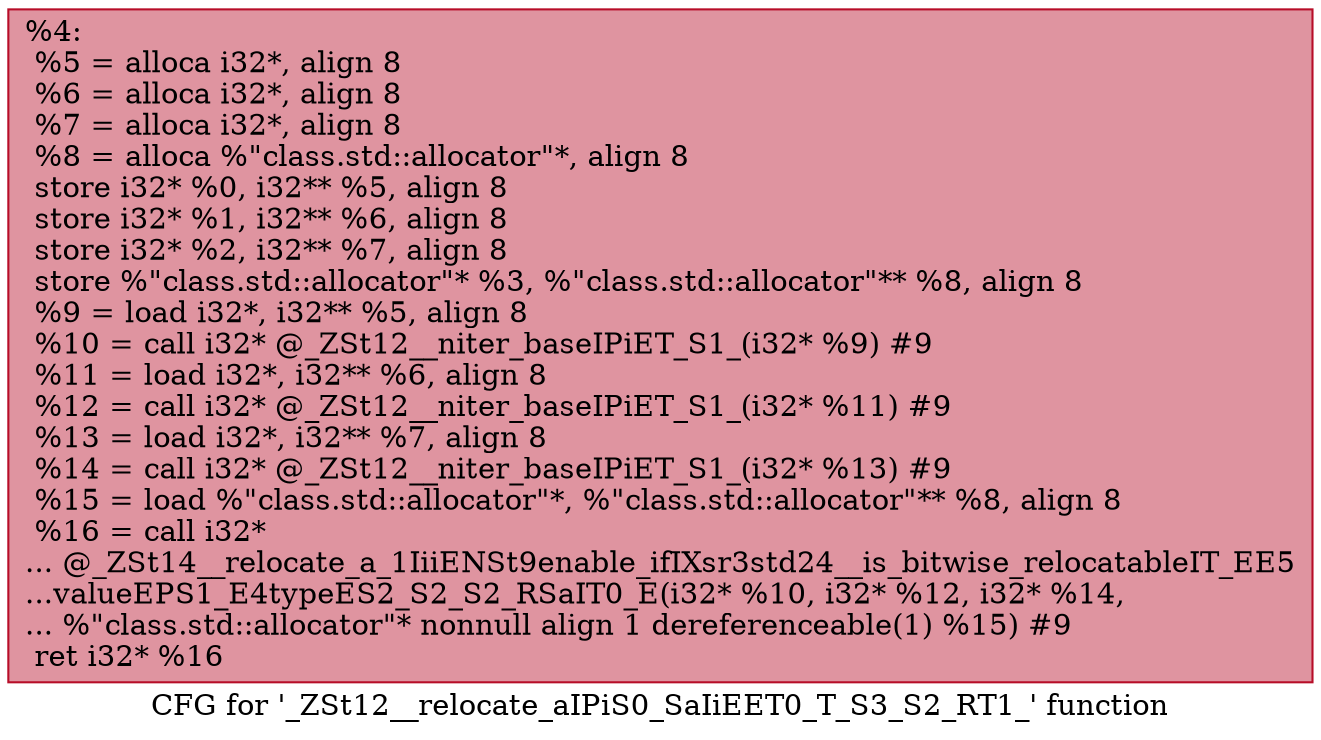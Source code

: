 digraph "CFG for '_ZSt12__relocate_aIPiS0_SaIiEET0_T_S3_S2_RT1_' function" {
	label="CFG for '_ZSt12__relocate_aIPiS0_SaIiEET0_T_S3_S2_RT1_' function";

	Node0x55a88161b3c0 [shape=record,color="#b70d28ff", style=filled, fillcolor="#b70d2870",label="{%4:\l  %5 = alloca i32*, align 8\l  %6 = alloca i32*, align 8\l  %7 = alloca i32*, align 8\l  %8 = alloca %\"class.std::allocator\"*, align 8\l  store i32* %0, i32** %5, align 8\l  store i32* %1, i32** %6, align 8\l  store i32* %2, i32** %7, align 8\l  store %\"class.std::allocator\"* %3, %\"class.std::allocator\"** %8, align 8\l  %9 = load i32*, i32** %5, align 8\l  %10 = call i32* @_ZSt12__niter_baseIPiET_S1_(i32* %9) #9\l  %11 = load i32*, i32** %6, align 8\l  %12 = call i32* @_ZSt12__niter_baseIPiET_S1_(i32* %11) #9\l  %13 = load i32*, i32** %7, align 8\l  %14 = call i32* @_ZSt12__niter_baseIPiET_S1_(i32* %13) #9\l  %15 = load %\"class.std::allocator\"*, %\"class.std::allocator\"** %8, align 8\l  %16 = call i32*\l... @_ZSt14__relocate_a_1IiiENSt9enable_ifIXsr3std24__is_bitwise_relocatableIT_EE5\l...valueEPS1_E4typeES2_S2_S2_RSaIT0_E(i32* %10, i32* %12, i32* %14,\l... %\"class.std::allocator\"* nonnull align 1 dereferenceable(1) %15) #9\l  ret i32* %16\l}"];
}
